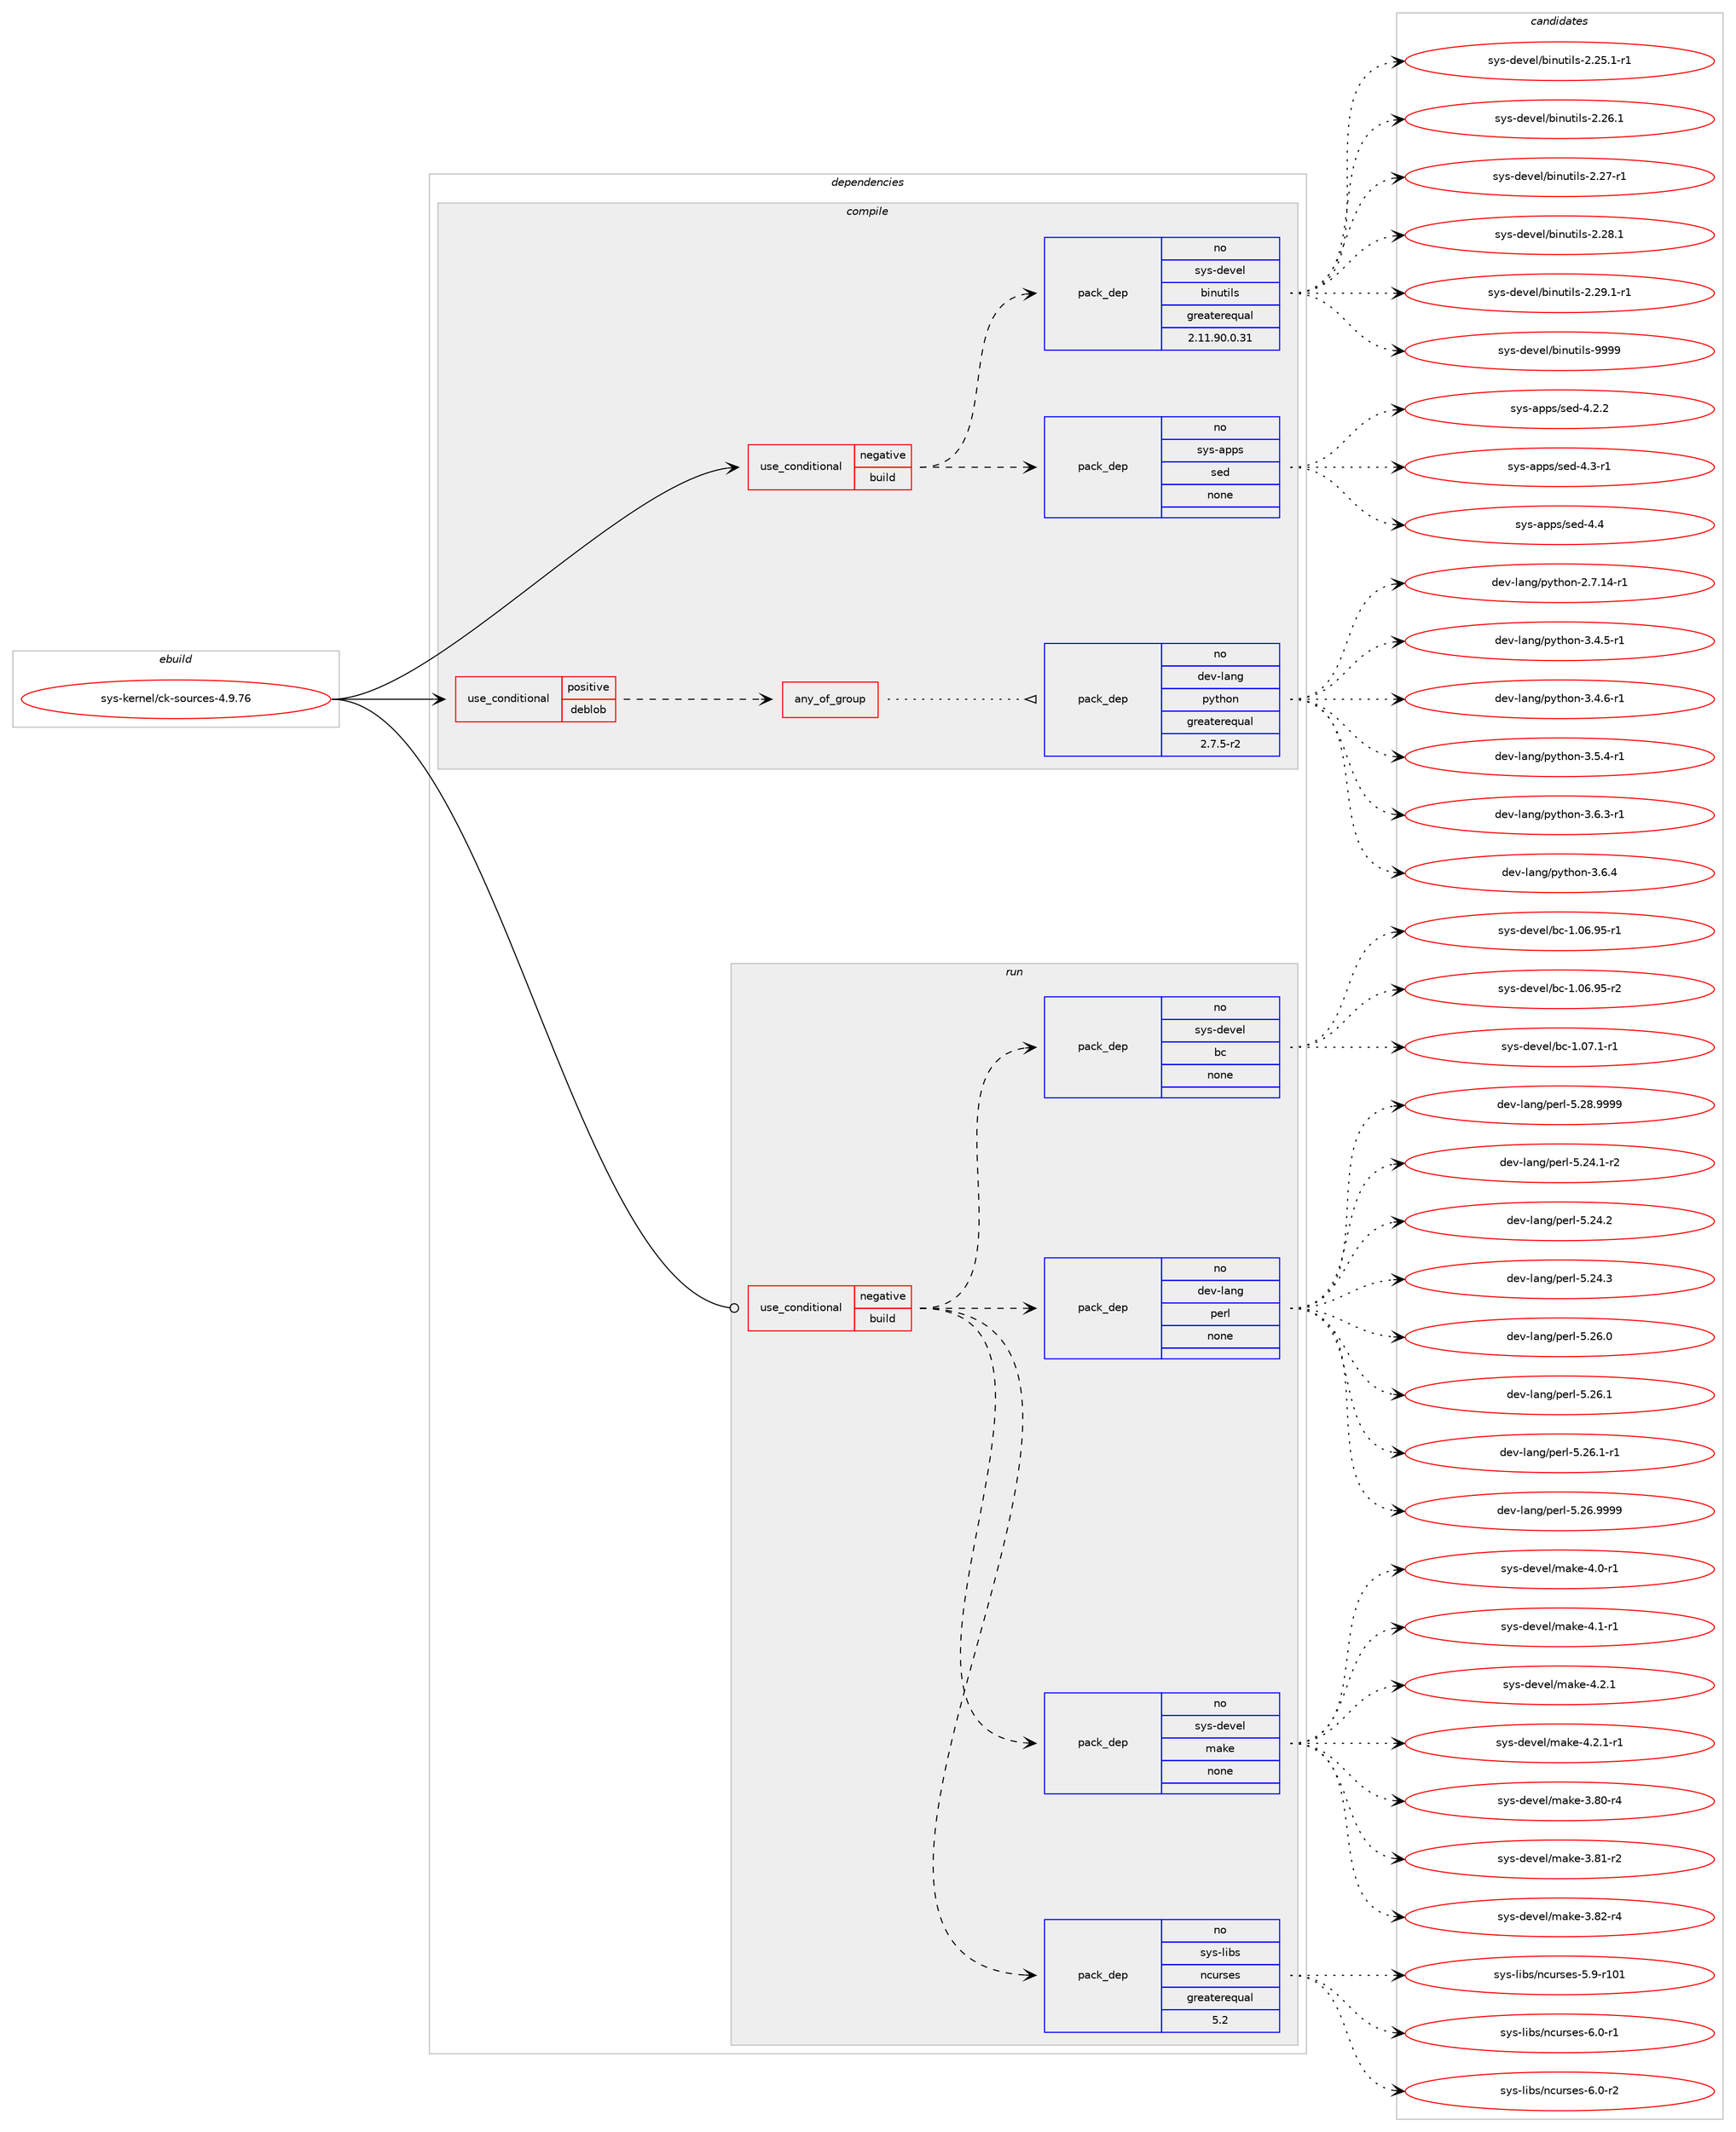digraph prolog {

# *************
# Graph options
# *************

newrank=true;
concentrate=true;
compound=true;
graph [rankdir=LR,fontname=Helvetica,fontsize=10,ranksep=1.5];#, ranksep=2.5, nodesep=0.2];
edge  [arrowhead=vee];
node  [fontname=Helvetica,fontsize=10];

# **********
# The ebuild
# **********

subgraph cluster_leftcol {
color=gray;
rank=same;
label=<<i>ebuild</i>>;
id [label="sys-kernel/ck-sources-4.9.76", color=red, width=4, href="../sys-kernel/ck-sources-4.9.76.svg"];
}

# ****************
# The dependencies
# ****************

subgraph cluster_midcol {
color=gray;
label=<<i>dependencies</i>>;
subgraph cluster_compile {
fillcolor="#eeeeee";
style=filled;
label=<<i>compile</i>>;
subgraph cond714 {
dependency5986 [label=<<TABLE BORDER="0" CELLBORDER="1" CELLSPACING="0" CELLPADDING="4"><TR><TD ROWSPAN="3" CELLPADDING="10">use_conditional</TD></TR><TR><TD>negative</TD></TR><TR><TD>build</TD></TR></TABLE>>, shape=none, color=red];
subgraph pack5211 {
dependency5987 [label=<<TABLE BORDER="0" CELLBORDER="1" CELLSPACING="0" CELLPADDING="4" WIDTH="220"><TR><TD ROWSPAN="6" CELLPADDING="30">pack_dep</TD></TR><TR><TD WIDTH="110">no</TD></TR><TR><TD>sys-apps</TD></TR><TR><TD>sed</TD></TR><TR><TD>none</TD></TR><TR><TD></TD></TR></TABLE>>, shape=none, color=blue];
}
dependency5986:e -> dependency5987:w [weight=20,style="dashed",arrowhead="vee"];
subgraph pack5212 {
dependency5988 [label=<<TABLE BORDER="0" CELLBORDER="1" CELLSPACING="0" CELLPADDING="4" WIDTH="220"><TR><TD ROWSPAN="6" CELLPADDING="30">pack_dep</TD></TR><TR><TD WIDTH="110">no</TD></TR><TR><TD>sys-devel</TD></TR><TR><TD>binutils</TD></TR><TR><TD>greaterequal</TD></TR><TR><TD>2.11.90.0.31</TD></TR></TABLE>>, shape=none, color=blue];
}
dependency5986:e -> dependency5988:w [weight=20,style="dashed",arrowhead="vee"];
}
id:e -> dependency5986:w [weight=20,style="solid",arrowhead="vee"];
subgraph cond715 {
dependency5989 [label=<<TABLE BORDER="0" CELLBORDER="1" CELLSPACING="0" CELLPADDING="4"><TR><TD ROWSPAN="3" CELLPADDING="10">use_conditional</TD></TR><TR><TD>positive</TD></TR><TR><TD>deblob</TD></TR></TABLE>>, shape=none, color=red];
subgraph any54 {
dependency5990 [label=<<TABLE BORDER="0" CELLBORDER="1" CELLSPACING="0" CELLPADDING="4"><TR><TD CELLPADDING="10">any_of_group</TD></TR></TABLE>>, shape=none, color=red];subgraph pack5213 {
dependency5991 [label=<<TABLE BORDER="0" CELLBORDER="1" CELLSPACING="0" CELLPADDING="4" WIDTH="220"><TR><TD ROWSPAN="6" CELLPADDING="30">pack_dep</TD></TR><TR><TD WIDTH="110">no</TD></TR><TR><TD>dev-lang</TD></TR><TR><TD>python</TD></TR><TR><TD>greaterequal</TD></TR><TR><TD>2.7.5-r2</TD></TR></TABLE>>, shape=none, color=blue];
}
dependency5990:e -> dependency5991:w [weight=20,style="dotted",arrowhead="oinv"];
}
dependency5989:e -> dependency5990:w [weight=20,style="dashed",arrowhead="vee"];
}
id:e -> dependency5989:w [weight=20,style="solid",arrowhead="vee"];
}
subgraph cluster_compileandrun {
fillcolor="#eeeeee";
style=filled;
label=<<i>compile and run</i>>;
}
subgraph cluster_run {
fillcolor="#eeeeee";
style=filled;
label=<<i>run</i>>;
subgraph cond716 {
dependency5992 [label=<<TABLE BORDER="0" CELLBORDER="1" CELLSPACING="0" CELLPADDING="4"><TR><TD ROWSPAN="3" CELLPADDING="10">use_conditional</TD></TR><TR><TD>negative</TD></TR><TR><TD>build</TD></TR></TABLE>>, shape=none, color=red];
subgraph pack5214 {
dependency5993 [label=<<TABLE BORDER="0" CELLBORDER="1" CELLSPACING="0" CELLPADDING="4" WIDTH="220"><TR><TD ROWSPAN="6" CELLPADDING="30">pack_dep</TD></TR><TR><TD WIDTH="110">no</TD></TR><TR><TD>sys-libs</TD></TR><TR><TD>ncurses</TD></TR><TR><TD>greaterequal</TD></TR><TR><TD>5.2</TD></TR></TABLE>>, shape=none, color=blue];
}
dependency5992:e -> dependency5993:w [weight=20,style="dashed",arrowhead="vee"];
subgraph pack5215 {
dependency5994 [label=<<TABLE BORDER="0" CELLBORDER="1" CELLSPACING="0" CELLPADDING="4" WIDTH="220"><TR><TD ROWSPAN="6" CELLPADDING="30">pack_dep</TD></TR><TR><TD WIDTH="110">no</TD></TR><TR><TD>sys-devel</TD></TR><TR><TD>make</TD></TR><TR><TD>none</TD></TR><TR><TD></TD></TR></TABLE>>, shape=none, color=blue];
}
dependency5992:e -> dependency5994:w [weight=20,style="dashed",arrowhead="vee"];
subgraph pack5216 {
dependency5995 [label=<<TABLE BORDER="0" CELLBORDER="1" CELLSPACING="0" CELLPADDING="4" WIDTH="220"><TR><TD ROWSPAN="6" CELLPADDING="30">pack_dep</TD></TR><TR><TD WIDTH="110">no</TD></TR><TR><TD>dev-lang</TD></TR><TR><TD>perl</TD></TR><TR><TD>none</TD></TR><TR><TD></TD></TR></TABLE>>, shape=none, color=blue];
}
dependency5992:e -> dependency5995:w [weight=20,style="dashed",arrowhead="vee"];
subgraph pack5217 {
dependency5996 [label=<<TABLE BORDER="0" CELLBORDER="1" CELLSPACING="0" CELLPADDING="4" WIDTH="220"><TR><TD ROWSPAN="6" CELLPADDING="30">pack_dep</TD></TR><TR><TD WIDTH="110">no</TD></TR><TR><TD>sys-devel</TD></TR><TR><TD>bc</TD></TR><TR><TD>none</TD></TR><TR><TD></TD></TR></TABLE>>, shape=none, color=blue];
}
dependency5992:e -> dependency5996:w [weight=20,style="dashed",arrowhead="vee"];
}
id:e -> dependency5992:w [weight=20,style="solid",arrowhead="odot"];
}
}

# **************
# The candidates
# **************

subgraph cluster_choices {
rank=same;
color=gray;
label=<<i>candidates</i>>;

subgraph choice5211 {
color=black;
nodesep=1;
choice115121115459711211211547115101100455246504650 [label="sys-apps/sed-4.2.2", color=red, width=4,href="../sys-apps/sed-4.2.2.svg"];
choice115121115459711211211547115101100455246514511449 [label="sys-apps/sed-4.3-r1", color=red, width=4,href="../sys-apps/sed-4.3-r1.svg"];
choice11512111545971121121154711510110045524652 [label="sys-apps/sed-4.4", color=red, width=4,href="../sys-apps/sed-4.4.svg"];
dependency5987:e -> choice115121115459711211211547115101100455246504650:w [style=dotted,weight="100"];
dependency5987:e -> choice115121115459711211211547115101100455246514511449:w [style=dotted,weight="100"];
dependency5987:e -> choice11512111545971121121154711510110045524652:w [style=dotted,weight="100"];
}
subgraph choice5212 {
color=black;
nodesep=1;
choice115121115451001011181011084798105110117116105108115455046505346494511449 [label="sys-devel/binutils-2.25.1-r1", color=red, width=4,href="../sys-devel/binutils-2.25.1-r1.svg"];
choice11512111545100101118101108479810511011711610510811545504650544649 [label="sys-devel/binutils-2.26.1", color=red, width=4,href="../sys-devel/binutils-2.26.1.svg"];
choice11512111545100101118101108479810511011711610510811545504650554511449 [label="sys-devel/binutils-2.27-r1", color=red, width=4,href="../sys-devel/binutils-2.27-r1.svg"];
choice11512111545100101118101108479810511011711610510811545504650564649 [label="sys-devel/binutils-2.28.1", color=red, width=4,href="../sys-devel/binutils-2.28.1.svg"];
choice115121115451001011181011084798105110117116105108115455046505746494511449 [label="sys-devel/binutils-2.29.1-r1", color=red, width=4,href="../sys-devel/binutils-2.29.1-r1.svg"];
choice1151211154510010111810110847981051101171161051081154557575757 [label="sys-devel/binutils-9999", color=red, width=4,href="../sys-devel/binutils-9999.svg"];
dependency5988:e -> choice115121115451001011181011084798105110117116105108115455046505346494511449:w [style=dotted,weight="100"];
dependency5988:e -> choice11512111545100101118101108479810511011711610510811545504650544649:w [style=dotted,weight="100"];
dependency5988:e -> choice11512111545100101118101108479810511011711610510811545504650554511449:w [style=dotted,weight="100"];
dependency5988:e -> choice11512111545100101118101108479810511011711610510811545504650564649:w [style=dotted,weight="100"];
dependency5988:e -> choice115121115451001011181011084798105110117116105108115455046505746494511449:w [style=dotted,weight="100"];
dependency5988:e -> choice1151211154510010111810110847981051101171161051081154557575757:w [style=dotted,weight="100"];
}
subgraph choice5213 {
color=black;
nodesep=1;
choice100101118451089711010347112121116104111110455046554649524511449 [label="dev-lang/python-2.7.14-r1", color=red, width=4,href="../dev-lang/python-2.7.14-r1.svg"];
choice1001011184510897110103471121211161041111104551465246534511449 [label="dev-lang/python-3.4.5-r1", color=red, width=4,href="../dev-lang/python-3.4.5-r1.svg"];
choice1001011184510897110103471121211161041111104551465246544511449 [label="dev-lang/python-3.4.6-r1", color=red, width=4,href="../dev-lang/python-3.4.6-r1.svg"];
choice1001011184510897110103471121211161041111104551465346524511449 [label="dev-lang/python-3.5.4-r1", color=red, width=4,href="../dev-lang/python-3.5.4-r1.svg"];
choice1001011184510897110103471121211161041111104551465446514511449 [label="dev-lang/python-3.6.3-r1", color=red, width=4,href="../dev-lang/python-3.6.3-r1.svg"];
choice100101118451089711010347112121116104111110455146544652 [label="dev-lang/python-3.6.4", color=red, width=4,href="../dev-lang/python-3.6.4.svg"];
dependency5991:e -> choice100101118451089711010347112121116104111110455046554649524511449:w [style=dotted,weight="100"];
dependency5991:e -> choice1001011184510897110103471121211161041111104551465246534511449:w [style=dotted,weight="100"];
dependency5991:e -> choice1001011184510897110103471121211161041111104551465246544511449:w [style=dotted,weight="100"];
dependency5991:e -> choice1001011184510897110103471121211161041111104551465346524511449:w [style=dotted,weight="100"];
dependency5991:e -> choice1001011184510897110103471121211161041111104551465446514511449:w [style=dotted,weight="100"];
dependency5991:e -> choice100101118451089711010347112121116104111110455146544652:w [style=dotted,weight="100"];
}
subgraph choice5214 {
color=black;
nodesep=1;
choice115121115451081059811547110991171141151011154553465745114494849 [label="sys-libs/ncurses-5.9-r101", color=red, width=4,href="../sys-libs/ncurses-5.9-r101.svg"];
choice11512111545108105981154711099117114115101115455446484511449 [label="sys-libs/ncurses-6.0-r1", color=red, width=4,href="../sys-libs/ncurses-6.0-r1.svg"];
choice11512111545108105981154711099117114115101115455446484511450 [label="sys-libs/ncurses-6.0-r2", color=red, width=4,href="../sys-libs/ncurses-6.0-r2.svg"];
dependency5993:e -> choice115121115451081059811547110991171141151011154553465745114494849:w [style=dotted,weight="100"];
dependency5993:e -> choice11512111545108105981154711099117114115101115455446484511449:w [style=dotted,weight="100"];
dependency5993:e -> choice11512111545108105981154711099117114115101115455446484511450:w [style=dotted,weight="100"];
}
subgraph choice5215 {
color=black;
nodesep=1;
choice11512111545100101118101108471099710710145514656484511452 [label="sys-devel/make-3.80-r4", color=red, width=4,href="../sys-devel/make-3.80-r4.svg"];
choice11512111545100101118101108471099710710145514656494511450 [label="sys-devel/make-3.81-r2", color=red, width=4,href="../sys-devel/make-3.81-r2.svg"];
choice11512111545100101118101108471099710710145514656504511452 [label="sys-devel/make-3.82-r4", color=red, width=4,href="../sys-devel/make-3.82-r4.svg"];
choice115121115451001011181011084710997107101455246484511449 [label="sys-devel/make-4.0-r1", color=red, width=4,href="../sys-devel/make-4.0-r1.svg"];
choice115121115451001011181011084710997107101455246494511449 [label="sys-devel/make-4.1-r1", color=red, width=4,href="../sys-devel/make-4.1-r1.svg"];
choice115121115451001011181011084710997107101455246504649 [label="sys-devel/make-4.2.1", color=red, width=4,href="../sys-devel/make-4.2.1.svg"];
choice1151211154510010111810110847109971071014552465046494511449 [label="sys-devel/make-4.2.1-r1", color=red, width=4,href="../sys-devel/make-4.2.1-r1.svg"];
dependency5994:e -> choice11512111545100101118101108471099710710145514656484511452:w [style=dotted,weight="100"];
dependency5994:e -> choice11512111545100101118101108471099710710145514656494511450:w [style=dotted,weight="100"];
dependency5994:e -> choice11512111545100101118101108471099710710145514656504511452:w [style=dotted,weight="100"];
dependency5994:e -> choice115121115451001011181011084710997107101455246484511449:w [style=dotted,weight="100"];
dependency5994:e -> choice115121115451001011181011084710997107101455246494511449:w [style=dotted,weight="100"];
dependency5994:e -> choice115121115451001011181011084710997107101455246504649:w [style=dotted,weight="100"];
dependency5994:e -> choice1151211154510010111810110847109971071014552465046494511449:w [style=dotted,weight="100"];
}
subgraph choice5216 {
color=black;
nodesep=1;
choice100101118451089711010347112101114108455346505246494511450 [label="dev-lang/perl-5.24.1-r2", color=red, width=4,href="../dev-lang/perl-5.24.1-r2.svg"];
choice10010111845108971101034711210111410845534650524650 [label="dev-lang/perl-5.24.2", color=red, width=4,href="../dev-lang/perl-5.24.2.svg"];
choice10010111845108971101034711210111410845534650524651 [label="dev-lang/perl-5.24.3", color=red, width=4,href="../dev-lang/perl-5.24.3.svg"];
choice10010111845108971101034711210111410845534650544648 [label="dev-lang/perl-5.26.0", color=red, width=4,href="../dev-lang/perl-5.26.0.svg"];
choice10010111845108971101034711210111410845534650544649 [label="dev-lang/perl-5.26.1", color=red, width=4,href="../dev-lang/perl-5.26.1.svg"];
choice100101118451089711010347112101114108455346505446494511449 [label="dev-lang/perl-5.26.1-r1", color=red, width=4,href="../dev-lang/perl-5.26.1-r1.svg"];
choice10010111845108971101034711210111410845534650544657575757 [label="dev-lang/perl-5.26.9999", color=red, width=4,href="../dev-lang/perl-5.26.9999.svg"];
choice10010111845108971101034711210111410845534650564657575757 [label="dev-lang/perl-5.28.9999", color=red, width=4,href="../dev-lang/perl-5.28.9999.svg"];
dependency5995:e -> choice100101118451089711010347112101114108455346505246494511450:w [style=dotted,weight="100"];
dependency5995:e -> choice10010111845108971101034711210111410845534650524650:w [style=dotted,weight="100"];
dependency5995:e -> choice10010111845108971101034711210111410845534650524651:w [style=dotted,weight="100"];
dependency5995:e -> choice10010111845108971101034711210111410845534650544648:w [style=dotted,weight="100"];
dependency5995:e -> choice10010111845108971101034711210111410845534650544649:w [style=dotted,weight="100"];
dependency5995:e -> choice100101118451089711010347112101114108455346505446494511449:w [style=dotted,weight="100"];
dependency5995:e -> choice10010111845108971101034711210111410845534650544657575757:w [style=dotted,weight="100"];
dependency5995:e -> choice10010111845108971101034711210111410845534650564657575757:w [style=dotted,weight="100"];
}
subgraph choice5217 {
color=black;
nodesep=1;
choice1151211154510010111810110847989945494648544657534511449 [label="sys-devel/bc-1.06.95-r1", color=red, width=4,href="../sys-devel/bc-1.06.95-r1.svg"];
choice1151211154510010111810110847989945494648544657534511450 [label="sys-devel/bc-1.06.95-r2", color=red, width=4,href="../sys-devel/bc-1.06.95-r2.svg"];
choice11512111545100101118101108479899454946485546494511449 [label="sys-devel/bc-1.07.1-r1", color=red, width=4,href="../sys-devel/bc-1.07.1-r1.svg"];
dependency5996:e -> choice1151211154510010111810110847989945494648544657534511449:w [style=dotted,weight="100"];
dependency5996:e -> choice1151211154510010111810110847989945494648544657534511450:w [style=dotted,weight="100"];
dependency5996:e -> choice11512111545100101118101108479899454946485546494511449:w [style=dotted,weight="100"];
}
}

}
